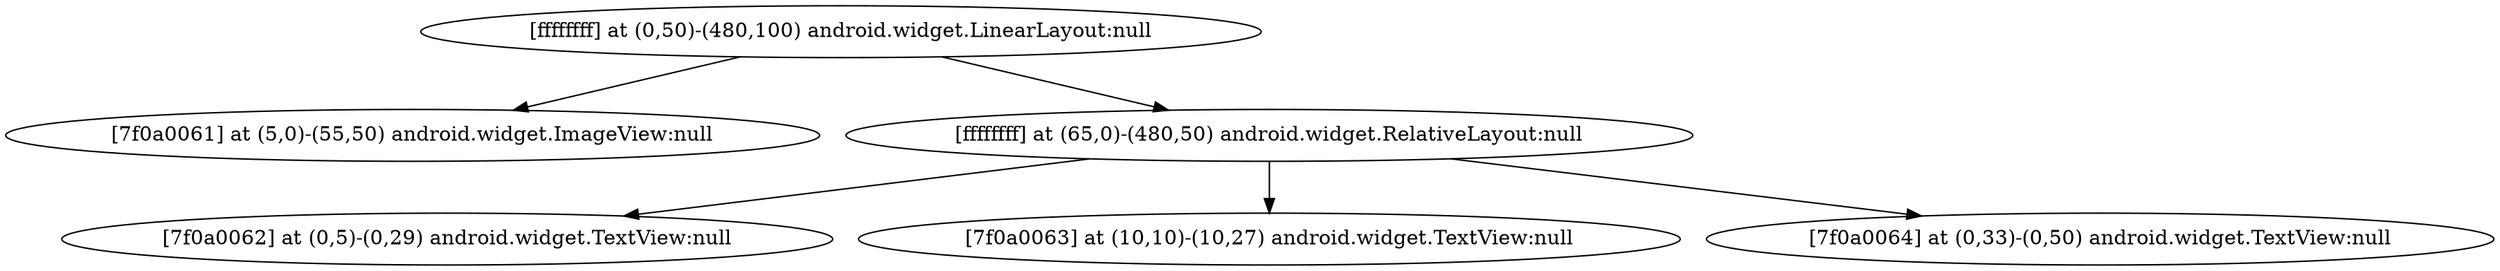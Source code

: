 strict digraph G {
  1 [ label="[ffffffff] at (0,50)-(480,100) android.widget.LinearLayout:null" ];
  2 [ label="[7f0a0061] at (5,0)-(55,50) android.widget.ImageView:null" ];
  3 [ label="[ffffffff] at (65,0)-(480,50) android.widget.RelativeLayout:null" ];
  4 [ label="[7f0a0062] at (0,5)-(0,29) android.widget.TextView:null" ];
  5 [ label="[7f0a0063] at (10,10)-(10,27) android.widget.TextView:null" ];
  6 [ label="[7f0a0064] at (0,33)-(0,50) android.widget.TextView:null" ];
  1 -> 2;
  1 -> 3;
  3 -> 4;
  3 -> 5;
  3 -> 6;
}
